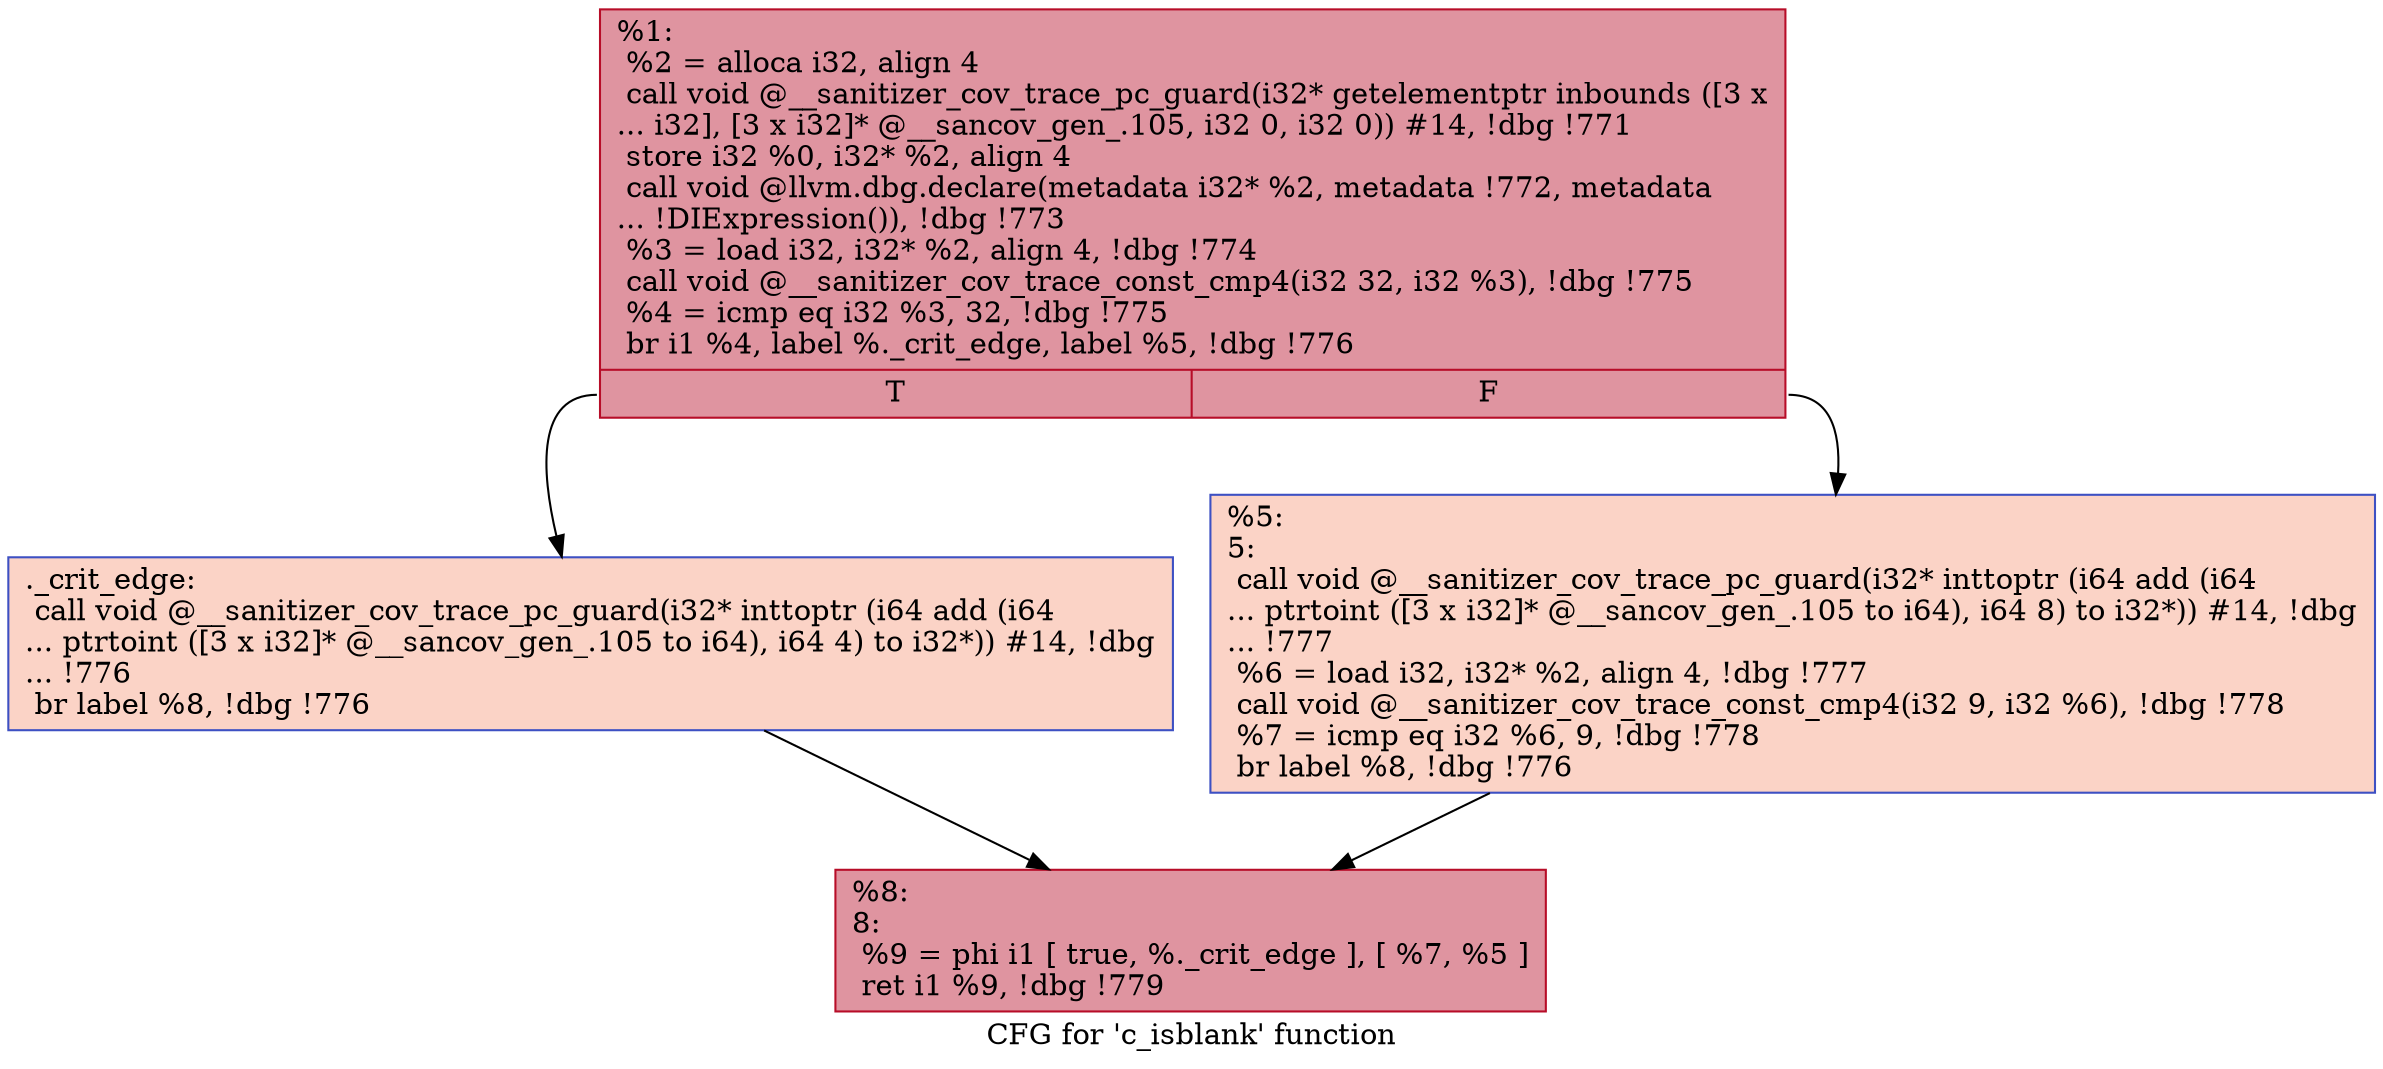 digraph "CFG for 'c_isblank' function" {
	label="CFG for 'c_isblank' function";

	Node0x55555595f4b0 [shape=record,color="#b70d28ff", style=filled, fillcolor="#b70d2870",label="{%1:\l  %2 = alloca i32, align 4\l  call void @__sanitizer_cov_trace_pc_guard(i32* getelementptr inbounds ([3 x\l... i32], [3 x i32]* @__sancov_gen_.105, i32 0, i32 0)) #14, !dbg !771\l  store i32 %0, i32* %2, align 4\l  call void @llvm.dbg.declare(metadata i32* %2, metadata !772, metadata\l... !DIExpression()), !dbg !773\l  %3 = load i32, i32* %2, align 4, !dbg !774\l  call void @__sanitizer_cov_trace_const_cmp4(i32 32, i32 %3), !dbg !775\l  %4 = icmp eq i32 %3, 32, !dbg !775\l  br i1 %4, label %._crit_edge, label %5, !dbg !776\l|{<s0>T|<s1>F}}"];
	Node0x55555595f4b0:s0 -> Node0x55555595f640;
	Node0x55555595f4b0:s1 -> Node0x55555595f690;
	Node0x55555595f640 [shape=record,color="#3d50c3ff", style=filled, fillcolor="#f59c7d70",label="{._crit_edge:                                      \l  call void @__sanitizer_cov_trace_pc_guard(i32* inttoptr (i64 add (i64\l... ptrtoint ([3 x i32]* @__sancov_gen_.105 to i64), i64 4) to i32*)) #14, !dbg\l... !776\l  br label %8, !dbg !776\l}"];
	Node0x55555595f640 -> Node0x55555595f6e0;
	Node0x55555595f690 [shape=record,color="#3d50c3ff", style=filled, fillcolor="#f59c7d70",label="{%5:\l5:                                                \l  call void @__sanitizer_cov_trace_pc_guard(i32* inttoptr (i64 add (i64\l... ptrtoint ([3 x i32]* @__sancov_gen_.105 to i64), i64 8) to i32*)) #14, !dbg\l... !777\l  %6 = load i32, i32* %2, align 4, !dbg !777\l  call void @__sanitizer_cov_trace_const_cmp4(i32 9, i32 %6), !dbg !778\l  %7 = icmp eq i32 %6, 9, !dbg !778\l  br label %8, !dbg !776\l}"];
	Node0x55555595f690 -> Node0x55555595f6e0;
	Node0x55555595f6e0 [shape=record,color="#b70d28ff", style=filled, fillcolor="#b70d2870",label="{%8:\l8:                                                \l  %9 = phi i1 [ true, %._crit_edge ], [ %7, %5 ]\l  ret i1 %9, !dbg !779\l}"];
}
